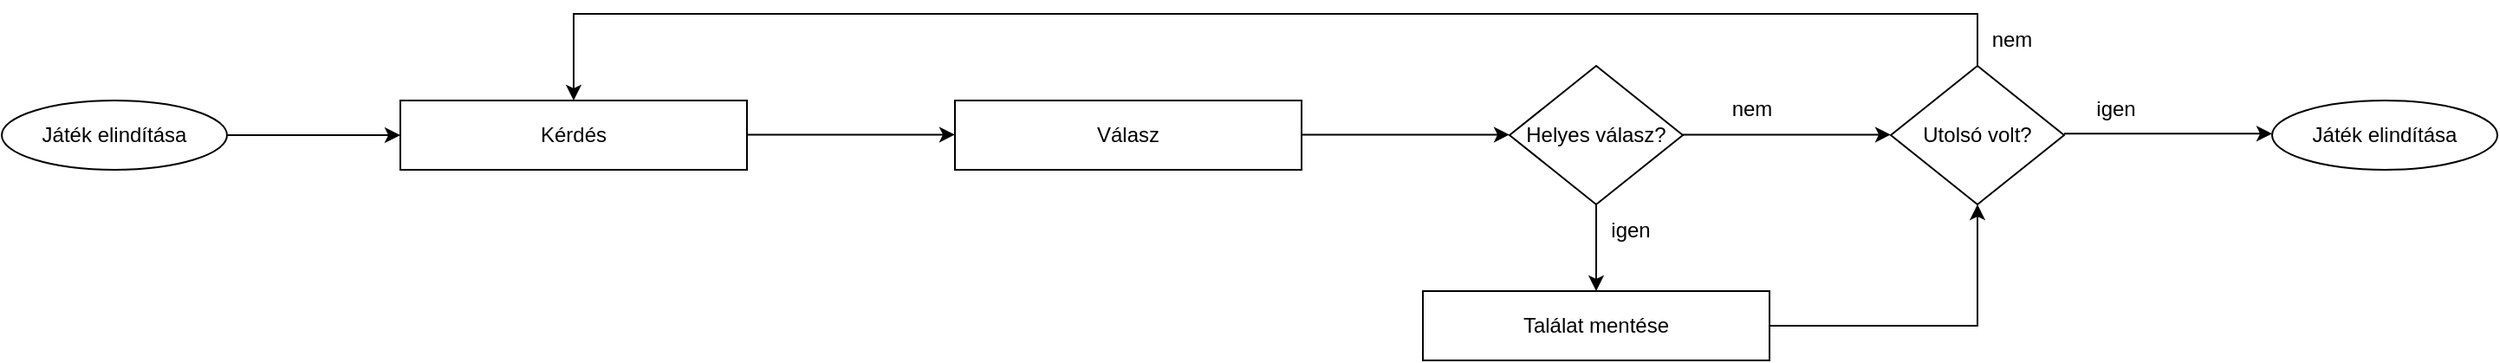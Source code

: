 <mxfile version="20.5.1" type="device"><diagram id="mWpneOsVLkICh9kA5_3u" name="Page-1"><mxGraphModel dx="2370" dy="2435" grid="1" gridSize="10" guides="1" tooltips="1" connect="1" arrows="1" fold="1" page="1" pageScale="1" pageWidth="850" pageHeight="1100" math="0" shadow="0"><root><mxCell id="0"/><mxCell id="1" parent="0"/><mxCell id="N7EZo-JwGiMTxNfHEpAL-10" value="" style="endArrow=classic;html=1;rounded=0;exitX=1;exitY=0.5;exitDx=0;exitDy=0;entryX=0;entryY=0.5;entryDx=0;entryDy=0;startArrow=none;" parent="1" source="gqHNRYg8UtUmaTgq5CEv-24" edge="1"><mxGeometry width="50" height="50" relative="1" as="geometry"><mxPoint x="280" y="-310" as="sourcePoint"/><mxPoint x="340" y="-170" as="targetPoint"/></mxGeometry></mxCell><mxCell id="gqHNRYg8UtUmaTgq5CEv-6" value="Helyes válasz?" style="rhombus;whiteSpace=wrap;html=1;" vertex="1" parent="1"><mxGeometry x="980" y="-210" width="100" height="80" as="geometry"/></mxCell><mxCell id="gqHNRYg8UtUmaTgq5CEv-8" value="Kérdés" style="rounded=0;whiteSpace=wrap;html=1;" vertex="1" parent="1"><mxGeometry x="340" y="-190" width="200" height="40" as="geometry"/></mxCell><mxCell id="gqHNRYg8UtUmaTgq5CEv-9" value="" style="endArrow=classic;html=1;rounded=0;exitX=1;exitY=0.5;exitDx=0;exitDy=0;entryX=0;entryY=0.5;entryDx=0;entryDy=0;" edge="1" parent="1"><mxGeometry width="50" height="50" relative="1" as="geometry"><mxPoint x="540" y="-170.29" as="sourcePoint"/><mxPoint x="660" y="-170.29" as="targetPoint"/></mxGeometry></mxCell><mxCell id="gqHNRYg8UtUmaTgq5CEv-10" value="Válasz" style="rounded=0;whiteSpace=wrap;html=1;" vertex="1" parent="1"><mxGeometry x="660" y="-190" width="200" height="40" as="geometry"/></mxCell><mxCell id="gqHNRYg8UtUmaTgq5CEv-11" value="" style="endArrow=classic;html=1;rounded=0;exitX=1;exitY=0.5;exitDx=0;exitDy=0;entryX=0;entryY=0.5;entryDx=0;entryDy=0;" edge="1" parent="1"><mxGeometry width="50" height="50" relative="1" as="geometry"><mxPoint x="860" y="-170.29" as="sourcePoint"/><mxPoint x="980" y="-170.29" as="targetPoint"/></mxGeometry></mxCell><mxCell id="gqHNRYg8UtUmaTgq5CEv-12" value="" style="endArrow=classic;html=1;rounded=0;exitX=0.5;exitY=1;exitDx=0;exitDy=0;" edge="1" parent="1" source="gqHNRYg8UtUmaTgq5CEv-6"><mxGeometry width="50" height="50" relative="1" as="geometry"><mxPoint x="1030" y="-110.0" as="sourcePoint"/><mxPoint x="1030" y="-80" as="targetPoint"/></mxGeometry></mxCell><mxCell id="gqHNRYg8UtUmaTgq5CEv-13" value="Találat mentése" style="rounded=0;whiteSpace=wrap;html=1;" vertex="1" parent="1"><mxGeometry x="930" y="-80" width="200" height="40" as="geometry"/></mxCell><mxCell id="gqHNRYg8UtUmaTgq5CEv-14" value="" style="endArrow=classic;html=1;rounded=0;exitX=1;exitY=0.5;exitDx=0;exitDy=0;" edge="1" parent="1" source="gqHNRYg8UtUmaTgq5CEv-13" target="gqHNRYg8UtUmaTgq5CEv-18"><mxGeometry width="50" height="50" relative="1" as="geometry"><mxPoint x="1210" y="-80" as="sourcePoint"/><mxPoint x="1210" y="-30" as="targetPoint"/><Array as="points"><mxPoint x="1250" y="-60"/></Array></mxGeometry></mxCell><mxCell id="gqHNRYg8UtUmaTgq5CEv-17" value="" style="endArrow=classic;html=1;rounded=0;exitX=1;exitY=0.5;exitDx=0;exitDy=0;entryX=0;entryY=0.5;entryDx=0;entryDy=0;" edge="1" parent="1"><mxGeometry width="50" height="50" relative="1" as="geometry"><mxPoint x="1080" y="-170.29" as="sourcePoint"/><mxPoint x="1200" y="-170.29" as="targetPoint"/></mxGeometry></mxCell><mxCell id="gqHNRYg8UtUmaTgq5CEv-18" value="Utolsó volt?" style="rhombus;whiteSpace=wrap;html=1;" vertex="1" parent="1"><mxGeometry x="1200" y="-210" width="100" height="80" as="geometry"/></mxCell><mxCell id="gqHNRYg8UtUmaTgq5CEv-19" value="" style="endArrow=classic;html=1;rounded=0;exitX=0.5;exitY=0;exitDx=0;exitDy=0;entryX=0.5;entryY=0;entryDx=0;entryDy=0;" edge="1" parent="1" source="gqHNRYg8UtUmaTgq5CEv-18" target="gqHNRYg8UtUmaTgq5CEv-8"><mxGeometry width="50" height="50" relative="1" as="geometry"><mxPoint x="1120" y="-340" as="sourcePoint"/><mxPoint x="420" y="-300" as="targetPoint"/><Array as="points"><mxPoint x="1250" y="-240"/><mxPoint x="440" y="-240"/></Array></mxGeometry></mxCell><mxCell id="gqHNRYg8UtUmaTgq5CEv-20" value="igen" style="text;html=1;strokeColor=none;fillColor=none;align=center;verticalAlign=middle;whiteSpace=wrap;rounded=0;" vertex="1" parent="1"><mxGeometry x="1020" y="-130" width="60" height="30" as="geometry"/></mxCell><mxCell id="gqHNRYg8UtUmaTgq5CEv-21" value="igen" style="text;html=1;strokeColor=none;fillColor=none;align=center;verticalAlign=middle;whiteSpace=wrap;rounded=0;" vertex="1" parent="1"><mxGeometry x="1300" y="-200" width="60" height="30" as="geometry"/></mxCell><mxCell id="gqHNRYg8UtUmaTgq5CEv-22" value="nem" style="text;html=1;strokeColor=none;fillColor=none;align=center;verticalAlign=middle;whiteSpace=wrap;rounded=0;" vertex="1" parent="1"><mxGeometry x="1090" y="-200" width="60" height="30" as="geometry"/></mxCell><mxCell id="gqHNRYg8UtUmaTgq5CEv-23" value="nem" style="text;html=1;strokeColor=none;fillColor=none;align=center;verticalAlign=middle;whiteSpace=wrap;rounded=0;" vertex="1" parent="1"><mxGeometry x="1240" y="-240" width="60" height="30" as="geometry"/></mxCell><mxCell id="gqHNRYg8UtUmaTgq5CEv-24" value="Játék elindítása" style="ellipse;whiteSpace=wrap;html=1;" vertex="1" parent="1"><mxGeometry x="110" y="-190" width="130" height="40" as="geometry"/></mxCell><mxCell id="gqHNRYg8UtUmaTgq5CEv-26" value="Játék elindítása" style="ellipse;whiteSpace=wrap;html=1;" vertex="1" parent="1"><mxGeometry x="1420" y="-190" width="130" height="40" as="geometry"/></mxCell><mxCell id="gqHNRYg8UtUmaTgq5CEv-27" value="" style="endArrow=classic;html=1;rounded=0;exitX=1;exitY=0.5;exitDx=0;exitDy=0;entryX=0;entryY=0.5;entryDx=0;entryDy=0;" edge="1" parent="1"><mxGeometry width="50" height="50" relative="1" as="geometry"><mxPoint x="1300" y="-170.83" as="sourcePoint"/><mxPoint x="1420" y="-170.83" as="targetPoint"/></mxGeometry></mxCell></root></mxGraphModel></diagram></mxfile>